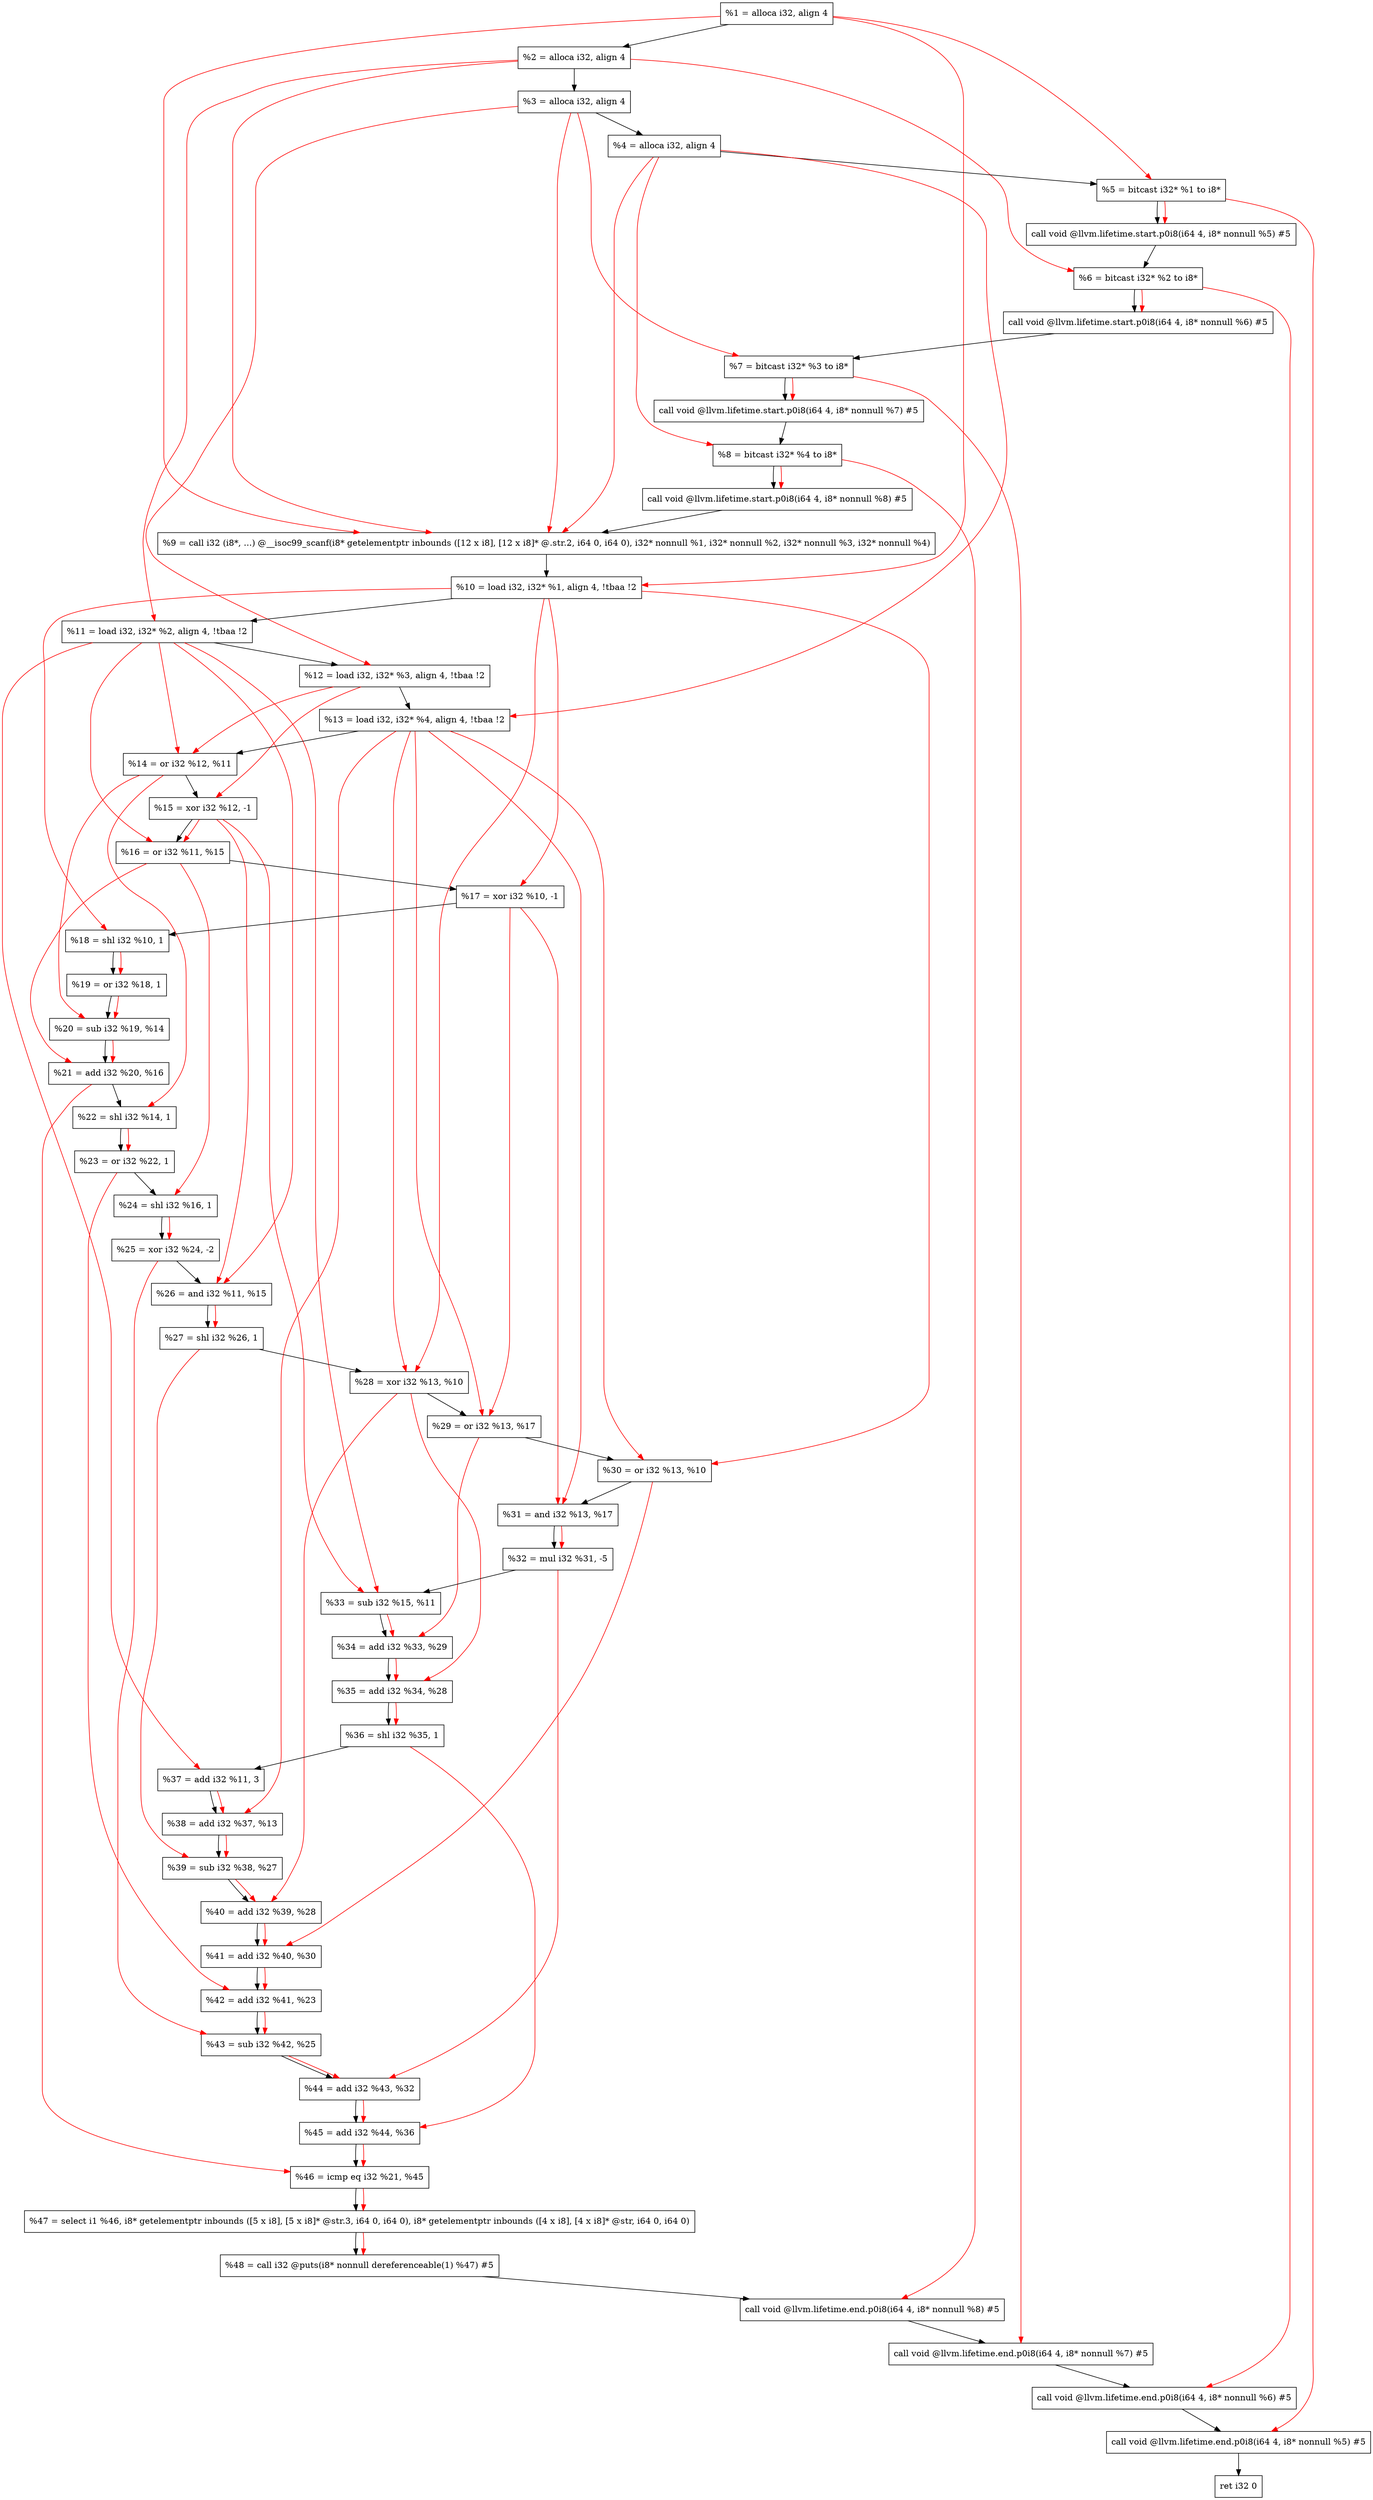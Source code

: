 digraph "DFG for'main' function" {
	Node0x13fc748[shape=record, label="  %1 = alloca i32, align 4"];
	Node0x13fc7c8[shape=record, label="  %2 = alloca i32, align 4"];
	Node0x13fc858[shape=record, label="  %3 = alloca i32, align 4"];
	Node0x13fc8b8[shape=record, label="  %4 = alloca i32, align 4"];
	Node0x13fc968[shape=record, label="  %5 = bitcast i32* %1 to i8*"];
	Node0x13fcd98[shape=record, label="  call void @llvm.lifetime.start.p0i8(i64 4, i8* nonnull %5) #5"];
	Node0x13fce78[shape=record, label="  %6 = bitcast i32* %2 to i8*"];
	Node0x13fcf78[shape=record, label="  call void @llvm.lifetime.start.p0i8(i64 4, i8* nonnull %6) #5"];
	Node0x13fd038[shape=record, label="  %7 = bitcast i32* %3 to i8*"];
	Node0x13fd0e8[shape=record, label="  call void @llvm.lifetime.start.p0i8(i64 4, i8* nonnull %7) #5"];
	Node0x13fd1a8[shape=record, label="  %8 = bitcast i32* %4 to i8*"];
	Node0x13fd258[shape=record, label="  call void @llvm.lifetime.start.p0i8(i64 4, i8* nonnull %8) #5"];
	Node0x13f79e0[shape=record, label="  %9 = call i32 (i8*, ...) @__isoc99_scanf(i8* getelementptr inbounds ([12 x i8], [12 x i8]* @.str.2, i64 0, i64 0), i32* nonnull %1, i32* nonnull %2, i32* nonnull %3, i32* nonnull %4)"];
	Node0x13fd458[shape=record, label="  %10 = load i32, i32* %1, align 4, !tbaa !2"];
	Node0x13fe3c8[shape=record, label="  %11 = load i32, i32* %2, align 4, !tbaa !2"];
	Node0x13fea38[shape=record, label="  %12 = load i32, i32* %3, align 4, !tbaa !2"];
	Node0x13fea98[shape=record, label="  %13 = load i32, i32* %4, align 4, !tbaa !2"];
	Node0x13feb10[shape=record, label="  %14 = or i32 %12, %11"];
	Node0x13feb80[shape=record, label="  %15 = xor i32 %12, -1"];
	Node0x13febf0[shape=record, label="  %16 = or i32 %11, %15"];
	Node0x13fec60[shape=record, label="  %17 = xor i32 %10, -1"];
	Node0x13fecd0[shape=record, label="  %18 = shl i32 %10, 1"];
	Node0x13fed40[shape=record, label="  %19 = or i32 %18, 1"];
	Node0x13fedb0[shape=record, label="  %20 = sub i32 %19, %14"];
	Node0x13fee20[shape=record, label="  %21 = add i32 %20, %16"];
	Node0x13fee90[shape=record, label="  %22 = shl i32 %14, 1"];
	Node0x13fef00[shape=record, label="  %23 = or i32 %22, 1"];
	Node0x13fef70[shape=record, label="  %24 = shl i32 %16, 1"];
	Node0x13fefe0[shape=record, label="  %25 = xor i32 %24, -2"];
	Node0x13ff050[shape=record, label="  %26 = and i32 %11, %15"];
	Node0x13ff0c0[shape=record, label="  %27 = shl i32 %26, 1"];
	Node0x13ff130[shape=record, label="  %28 = xor i32 %13, %10"];
	Node0x13ff1a0[shape=record, label="  %29 = or i32 %13, %17"];
	Node0x13ff210[shape=record, label="  %30 = or i32 %13, %10"];
	Node0x13ff280[shape=record, label="  %31 = and i32 %13, %17"];
	Node0x13ff2f0[shape=record, label="  %32 = mul i32 %31, -5"];
	Node0x13ff360[shape=record, label="  %33 = sub i32 %15, %11"];
	Node0x13ff3d0[shape=record, label="  %34 = add i32 %33, %29"];
	Node0x13ff440[shape=record, label="  %35 = add i32 %34, %28"];
	Node0x13ff4b0[shape=record, label="  %36 = shl i32 %35, 1"];
	Node0x13ff520[shape=record, label="  %37 = add i32 %11, 3"];
	Node0x13ff590[shape=record, label="  %38 = add i32 %37, %13"];
	Node0x13ff600[shape=record, label="  %39 = sub i32 %38, %27"];
	Node0x13ff670[shape=record, label="  %40 = add i32 %39, %28"];
	Node0x13ff6e0[shape=record, label="  %41 = add i32 %40, %30"];
	Node0x13ff750[shape=record, label="  %42 = add i32 %41, %23"];
	Node0x13ff7c0[shape=record, label="  %43 = sub i32 %42, %25"];
	Node0x13ff830[shape=record, label="  %44 = add i32 %43, %32"];
	Node0x13ff8a0[shape=record, label="  %45 = add i32 %44, %36"];
	Node0x13ff910[shape=record, label="  %46 = icmp eq i32 %21, %45"];
	Node0x139c8b8[shape=record, label="  %47 = select i1 %46, i8* getelementptr inbounds ([5 x i8], [5 x i8]* @str.3, i64 0, i64 0), i8* getelementptr inbounds ([4 x i8], [4 x i8]* @str, i64 0, i64 0)"];
	Node0x13ff9a0[shape=record, label="  %48 = call i32 @puts(i8* nonnull dereferenceable(1) %47) #5"];
	Node0x13ffc48[shape=record, label="  call void @llvm.lifetime.end.p0i8(i64 4, i8* nonnull %8) #5"];
	Node0x13ffda8[shape=record, label="  call void @llvm.lifetime.end.p0i8(i64 4, i8* nonnull %7) #5"];
	Node0x13ffeb8[shape=record, label="  call void @llvm.lifetime.end.p0i8(i64 4, i8* nonnull %6) #5"];
	Node0x13fffc8[shape=record, label="  call void @llvm.lifetime.end.p0i8(i64 4, i8* nonnull %5) #5"];
	Node0x1400088[shape=record, label="  ret i32 0"];
	Node0x13fc748 -> Node0x13fc7c8;
	Node0x13fc7c8 -> Node0x13fc858;
	Node0x13fc858 -> Node0x13fc8b8;
	Node0x13fc8b8 -> Node0x13fc968;
	Node0x13fc968 -> Node0x13fcd98;
	Node0x13fcd98 -> Node0x13fce78;
	Node0x13fce78 -> Node0x13fcf78;
	Node0x13fcf78 -> Node0x13fd038;
	Node0x13fd038 -> Node0x13fd0e8;
	Node0x13fd0e8 -> Node0x13fd1a8;
	Node0x13fd1a8 -> Node0x13fd258;
	Node0x13fd258 -> Node0x13f79e0;
	Node0x13f79e0 -> Node0x13fd458;
	Node0x13fd458 -> Node0x13fe3c8;
	Node0x13fe3c8 -> Node0x13fea38;
	Node0x13fea38 -> Node0x13fea98;
	Node0x13fea98 -> Node0x13feb10;
	Node0x13feb10 -> Node0x13feb80;
	Node0x13feb80 -> Node0x13febf0;
	Node0x13febf0 -> Node0x13fec60;
	Node0x13fec60 -> Node0x13fecd0;
	Node0x13fecd0 -> Node0x13fed40;
	Node0x13fed40 -> Node0x13fedb0;
	Node0x13fedb0 -> Node0x13fee20;
	Node0x13fee20 -> Node0x13fee90;
	Node0x13fee90 -> Node0x13fef00;
	Node0x13fef00 -> Node0x13fef70;
	Node0x13fef70 -> Node0x13fefe0;
	Node0x13fefe0 -> Node0x13ff050;
	Node0x13ff050 -> Node0x13ff0c0;
	Node0x13ff0c0 -> Node0x13ff130;
	Node0x13ff130 -> Node0x13ff1a0;
	Node0x13ff1a0 -> Node0x13ff210;
	Node0x13ff210 -> Node0x13ff280;
	Node0x13ff280 -> Node0x13ff2f0;
	Node0x13ff2f0 -> Node0x13ff360;
	Node0x13ff360 -> Node0x13ff3d0;
	Node0x13ff3d0 -> Node0x13ff440;
	Node0x13ff440 -> Node0x13ff4b0;
	Node0x13ff4b0 -> Node0x13ff520;
	Node0x13ff520 -> Node0x13ff590;
	Node0x13ff590 -> Node0x13ff600;
	Node0x13ff600 -> Node0x13ff670;
	Node0x13ff670 -> Node0x13ff6e0;
	Node0x13ff6e0 -> Node0x13ff750;
	Node0x13ff750 -> Node0x13ff7c0;
	Node0x13ff7c0 -> Node0x13ff830;
	Node0x13ff830 -> Node0x13ff8a0;
	Node0x13ff8a0 -> Node0x13ff910;
	Node0x13ff910 -> Node0x139c8b8;
	Node0x139c8b8 -> Node0x13ff9a0;
	Node0x13ff9a0 -> Node0x13ffc48;
	Node0x13ffc48 -> Node0x13ffda8;
	Node0x13ffda8 -> Node0x13ffeb8;
	Node0x13ffeb8 -> Node0x13fffc8;
	Node0x13fffc8 -> Node0x1400088;
edge [color=red]
	Node0x13fc748 -> Node0x13fc968;
	Node0x13fc968 -> Node0x13fcd98;
	Node0x13fc7c8 -> Node0x13fce78;
	Node0x13fce78 -> Node0x13fcf78;
	Node0x13fc858 -> Node0x13fd038;
	Node0x13fd038 -> Node0x13fd0e8;
	Node0x13fc8b8 -> Node0x13fd1a8;
	Node0x13fd1a8 -> Node0x13fd258;
	Node0x13fc748 -> Node0x13f79e0;
	Node0x13fc7c8 -> Node0x13f79e0;
	Node0x13fc858 -> Node0x13f79e0;
	Node0x13fc8b8 -> Node0x13f79e0;
	Node0x13fc748 -> Node0x13fd458;
	Node0x13fc7c8 -> Node0x13fe3c8;
	Node0x13fc858 -> Node0x13fea38;
	Node0x13fc8b8 -> Node0x13fea98;
	Node0x13fea38 -> Node0x13feb10;
	Node0x13fe3c8 -> Node0x13feb10;
	Node0x13fea38 -> Node0x13feb80;
	Node0x13fe3c8 -> Node0x13febf0;
	Node0x13feb80 -> Node0x13febf0;
	Node0x13fd458 -> Node0x13fec60;
	Node0x13fd458 -> Node0x13fecd0;
	Node0x13fecd0 -> Node0x13fed40;
	Node0x13fed40 -> Node0x13fedb0;
	Node0x13feb10 -> Node0x13fedb0;
	Node0x13fedb0 -> Node0x13fee20;
	Node0x13febf0 -> Node0x13fee20;
	Node0x13feb10 -> Node0x13fee90;
	Node0x13fee90 -> Node0x13fef00;
	Node0x13febf0 -> Node0x13fef70;
	Node0x13fef70 -> Node0x13fefe0;
	Node0x13fe3c8 -> Node0x13ff050;
	Node0x13feb80 -> Node0x13ff050;
	Node0x13ff050 -> Node0x13ff0c0;
	Node0x13fea98 -> Node0x13ff130;
	Node0x13fd458 -> Node0x13ff130;
	Node0x13fea98 -> Node0x13ff1a0;
	Node0x13fec60 -> Node0x13ff1a0;
	Node0x13fea98 -> Node0x13ff210;
	Node0x13fd458 -> Node0x13ff210;
	Node0x13fea98 -> Node0x13ff280;
	Node0x13fec60 -> Node0x13ff280;
	Node0x13ff280 -> Node0x13ff2f0;
	Node0x13feb80 -> Node0x13ff360;
	Node0x13fe3c8 -> Node0x13ff360;
	Node0x13ff360 -> Node0x13ff3d0;
	Node0x13ff1a0 -> Node0x13ff3d0;
	Node0x13ff3d0 -> Node0x13ff440;
	Node0x13ff130 -> Node0x13ff440;
	Node0x13ff440 -> Node0x13ff4b0;
	Node0x13fe3c8 -> Node0x13ff520;
	Node0x13ff520 -> Node0x13ff590;
	Node0x13fea98 -> Node0x13ff590;
	Node0x13ff590 -> Node0x13ff600;
	Node0x13ff0c0 -> Node0x13ff600;
	Node0x13ff600 -> Node0x13ff670;
	Node0x13ff130 -> Node0x13ff670;
	Node0x13ff670 -> Node0x13ff6e0;
	Node0x13ff210 -> Node0x13ff6e0;
	Node0x13ff6e0 -> Node0x13ff750;
	Node0x13fef00 -> Node0x13ff750;
	Node0x13ff750 -> Node0x13ff7c0;
	Node0x13fefe0 -> Node0x13ff7c0;
	Node0x13ff7c0 -> Node0x13ff830;
	Node0x13ff2f0 -> Node0x13ff830;
	Node0x13ff830 -> Node0x13ff8a0;
	Node0x13ff4b0 -> Node0x13ff8a0;
	Node0x13fee20 -> Node0x13ff910;
	Node0x13ff8a0 -> Node0x13ff910;
	Node0x13ff910 -> Node0x139c8b8;
	Node0x139c8b8 -> Node0x13ff9a0;
	Node0x13fd1a8 -> Node0x13ffc48;
	Node0x13fd038 -> Node0x13ffda8;
	Node0x13fce78 -> Node0x13ffeb8;
	Node0x13fc968 -> Node0x13fffc8;
}
